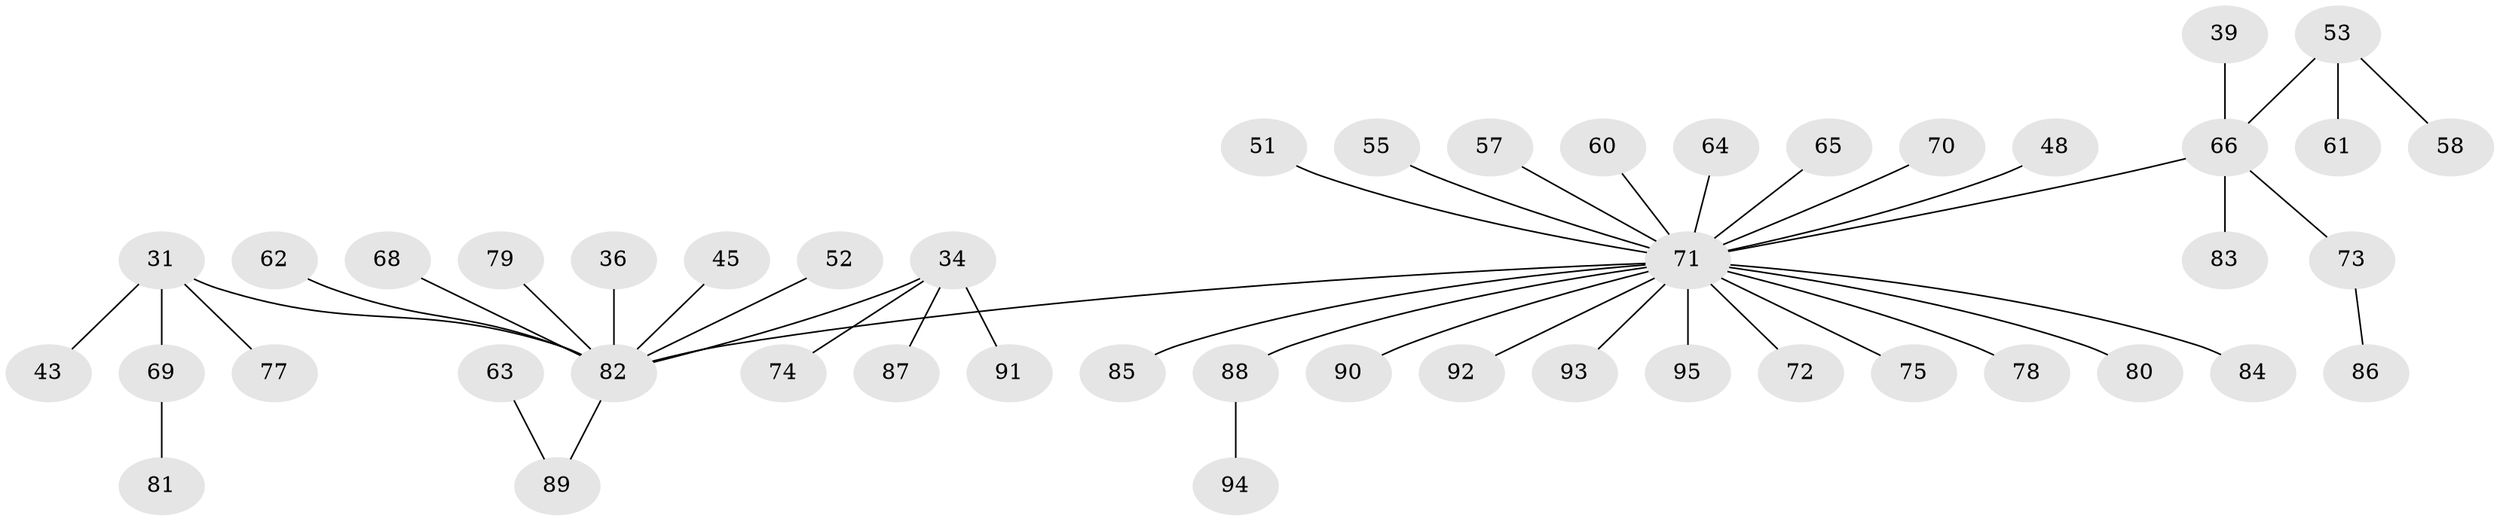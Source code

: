 // original degree distribution, {3: 0.16842105263157894, 4: 0.06315789473684211, 5: 0.010526315789473684, 7: 0.021052631578947368, 1: 0.5368421052631579, 2: 0.17894736842105263, 6: 0.021052631578947368}
// Generated by graph-tools (version 1.1) at 2025/55/03/04/25 21:55:38]
// undirected, 47 vertices, 46 edges
graph export_dot {
graph [start="1"]
  node [color=gray90,style=filled];
  31;
  34 [super="+9+28+22+26"];
  36;
  39;
  43;
  45;
  48;
  51;
  52;
  53;
  55;
  57;
  58;
  60;
  61;
  62;
  63;
  64;
  65;
  66 [super="+21"];
  68;
  69;
  70;
  71 [super="+6+40+15+59+67+47+12"];
  72;
  73 [super="+54"];
  74;
  75;
  77;
  78;
  79;
  80;
  81;
  82 [super="+42+18+13+23+46+44+24"];
  83;
  84;
  85;
  86;
  87;
  88 [super="+76"];
  89 [super="+56"];
  90;
  91;
  92;
  93;
  94;
  95;
  31 -- 43;
  31 -- 69;
  31 -- 77;
  31 -- 82;
  34 -- 87;
  34 -- 82;
  34 -- 74;
  34 -- 91;
  36 -- 82;
  39 -- 66;
  45 -- 82;
  48 -- 71;
  51 -- 71;
  52 -- 82;
  53 -- 58;
  53 -- 61;
  53 -- 66;
  55 -- 71;
  57 -- 71;
  60 -- 71;
  62 -- 82;
  63 -- 89;
  64 -- 71;
  65 -- 71;
  66 -- 83;
  66 -- 71;
  66 -- 73;
  68 -- 82;
  69 -- 81;
  70 -- 71;
  71 -- 82;
  71 -- 85;
  71 -- 92;
  71 -- 75;
  71 -- 72;
  71 -- 78;
  71 -- 80;
  71 -- 84;
  71 -- 90;
  71 -- 93;
  71 -- 88;
  71 -- 95;
  73 -- 86;
  79 -- 82;
  82 -- 89;
  88 -- 94;
}
